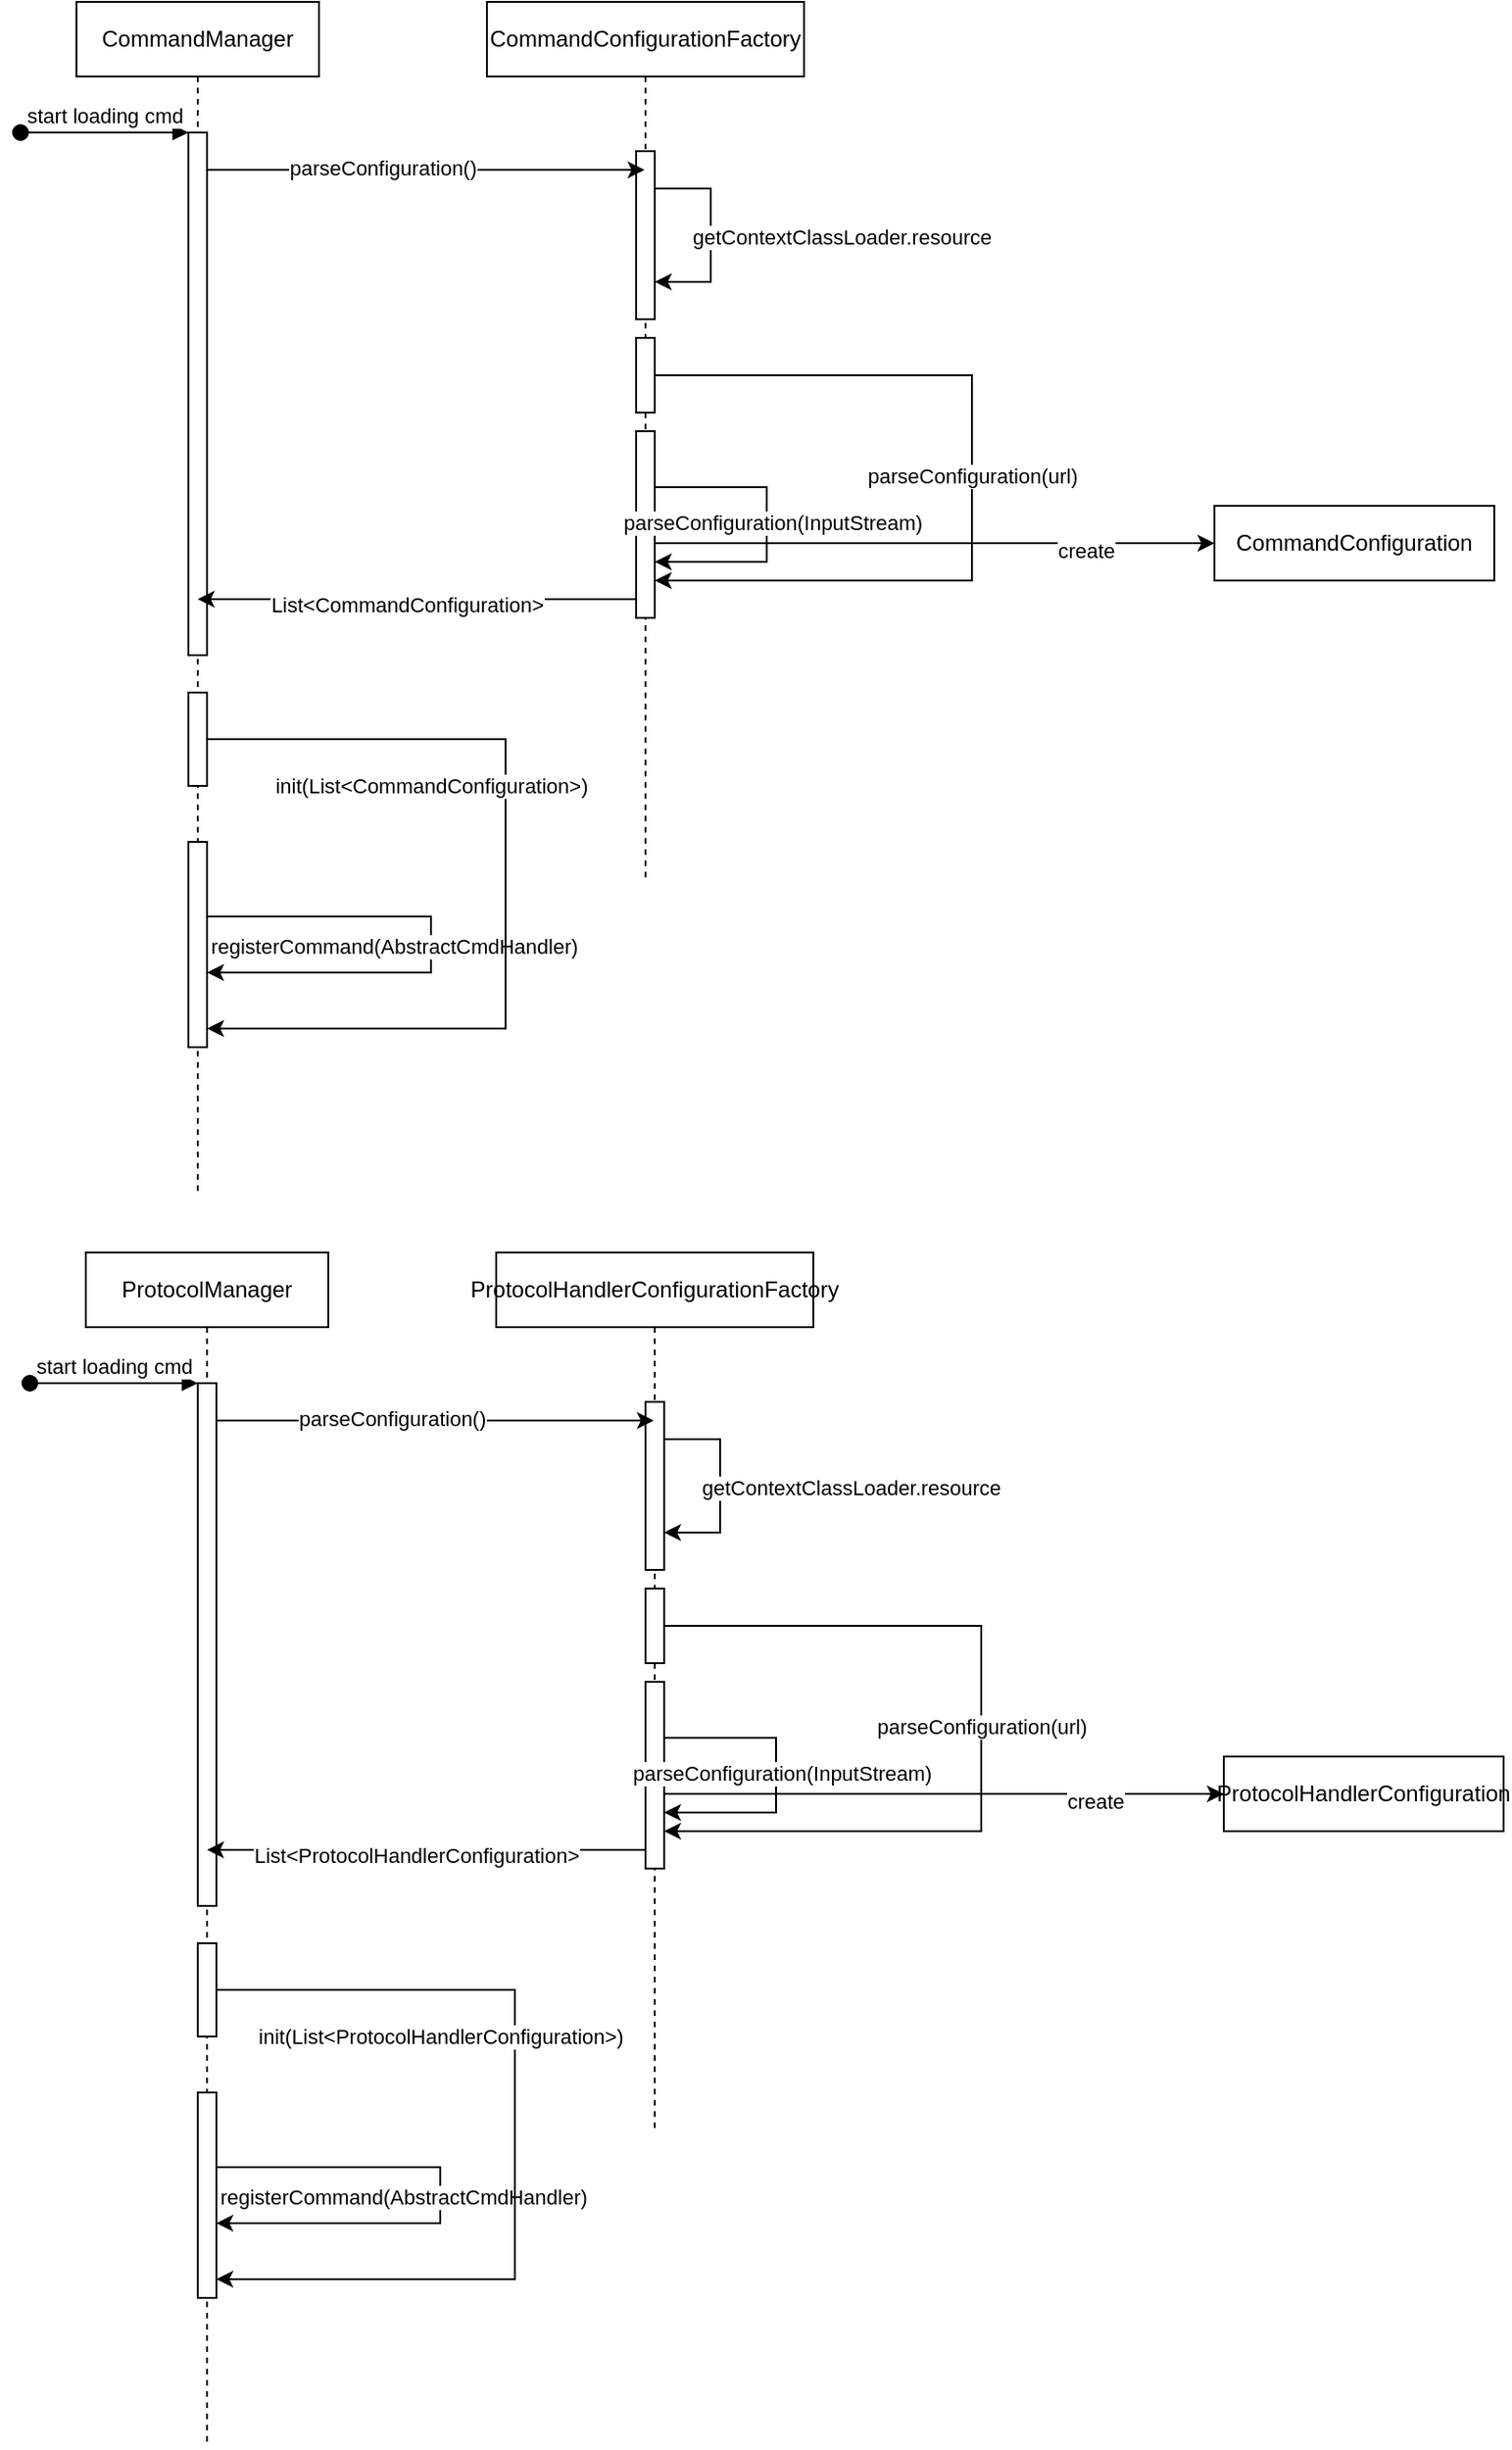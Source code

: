 <mxfile version="21.3.7" type="github">
  <diagram name="Page-1" id="2YBvvXClWsGukQMizWep">
    <mxGraphModel dx="1426" dy="750" grid="1" gridSize="10" guides="1" tooltips="1" connect="1" arrows="1" fold="1" page="1" pageScale="1" pageWidth="850" pageHeight="1100" math="0" shadow="0">
      <root>
        <mxCell id="0" />
        <mxCell id="1" parent="0" />
        <mxCell id="aM9ryv3xv72pqoxQDRHE-1" value="CommandManager" style="shape=umlLifeline;perimeter=lifelinePerimeter;whiteSpace=wrap;html=1;container=0;dropTarget=0;collapsible=0;recursiveResize=0;outlineConnect=0;portConstraint=eastwest;newEdgeStyle={&quot;edgeStyle&quot;:&quot;elbowEdgeStyle&quot;,&quot;elbow&quot;:&quot;vertical&quot;,&quot;curved&quot;:0,&quot;rounded&quot;:0};" parent="1" vertex="1">
          <mxGeometry x="40" y="40" width="130" height="640" as="geometry" />
        </mxCell>
        <mxCell id="aM9ryv3xv72pqoxQDRHE-2" value="" style="html=1;points=[];perimeter=orthogonalPerimeter;outlineConnect=0;targetShapes=umlLifeline;portConstraint=eastwest;newEdgeStyle={&quot;edgeStyle&quot;:&quot;elbowEdgeStyle&quot;,&quot;elbow&quot;:&quot;vertical&quot;,&quot;curved&quot;:0,&quot;rounded&quot;:0};" parent="aM9ryv3xv72pqoxQDRHE-1" vertex="1">
          <mxGeometry x="60" y="70" width="10" height="280" as="geometry" />
        </mxCell>
        <mxCell id="aM9ryv3xv72pqoxQDRHE-3" value="start loading cmd" style="html=1;verticalAlign=bottom;startArrow=oval;endArrow=block;startSize=8;edgeStyle=elbowEdgeStyle;elbow=vertical;curved=0;rounded=0;" parent="aM9ryv3xv72pqoxQDRHE-1" target="aM9ryv3xv72pqoxQDRHE-2" edge="1">
          <mxGeometry relative="1" as="geometry">
            <mxPoint x="-30" y="70" as="sourcePoint" />
          </mxGeometry>
        </mxCell>
        <mxCell id="XMDYfEerJd-O69-vOdZb-24" value="" style="html=1;points=[];perimeter=orthogonalPerimeter;outlineConnect=0;targetShapes=umlLifeline;portConstraint=eastwest;newEdgeStyle={&quot;edgeStyle&quot;:&quot;elbowEdgeStyle&quot;,&quot;elbow&quot;:&quot;vertical&quot;,&quot;curved&quot;:0,&quot;rounded&quot;:0};" vertex="1" parent="aM9ryv3xv72pqoxQDRHE-1">
          <mxGeometry x="60" y="370" width="10" height="50" as="geometry" />
        </mxCell>
        <mxCell id="XMDYfEerJd-O69-vOdZb-25" value="" style="html=1;points=[];perimeter=orthogonalPerimeter;outlineConnect=0;targetShapes=umlLifeline;portConstraint=eastwest;newEdgeStyle={&quot;edgeStyle&quot;:&quot;elbowEdgeStyle&quot;,&quot;elbow&quot;:&quot;vertical&quot;,&quot;curved&quot;:0,&quot;rounded&quot;:0};" vertex="1" parent="aM9ryv3xv72pqoxQDRHE-1">
          <mxGeometry x="60" y="450" width="10" height="110" as="geometry" />
        </mxCell>
        <mxCell id="XMDYfEerJd-O69-vOdZb-26" style="edgeStyle=elbowEdgeStyle;rounded=0;orthogonalLoop=1;jettySize=auto;html=1;elbow=vertical;curved=0;" edge="1" parent="aM9ryv3xv72pqoxQDRHE-1" source="XMDYfEerJd-O69-vOdZb-25" target="XMDYfEerJd-O69-vOdZb-25">
          <mxGeometry relative="1" as="geometry">
            <Array as="points">
              <mxPoint x="190" y="490" />
            </Array>
          </mxGeometry>
        </mxCell>
        <mxCell id="XMDYfEerJd-O69-vOdZb-27" value="registerCommand(AbstractCmdHandler)" style="edgeLabel;html=1;align=center;verticalAlign=middle;resizable=0;points=[];" vertex="1" connectable="0" parent="XMDYfEerJd-O69-vOdZb-26">
          <mxGeometry x="-0.02" y="-3" relative="1" as="geometry">
            <mxPoint x="-17" y="3" as="offset" />
          </mxGeometry>
        </mxCell>
        <mxCell id="XMDYfEerJd-O69-vOdZb-30" style="edgeStyle=elbowEdgeStyle;rounded=0;orthogonalLoop=1;jettySize=auto;html=1;elbow=vertical;curved=0;" edge="1" parent="aM9ryv3xv72pqoxQDRHE-1" source="XMDYfEerJd-O69-vOdZb-24" target="XMDYfEerJd-O69-vOdZb-25">
          <mxGeometry relative="1" as="geometry">
            <Array as="points">
              <mxPoint x="230" y="550" />
            </Array>
          </mxGeometry>
        </mxCell>
        <mxCell id="XMDYfEerJd-O69-vOdZb-33" value="init(List&amp;lt;CommandConfiguration&amp;gt;)" style="edgeLabel;html=1;align=center;verticalAlign=middle;resizable=0;points=[];" vertex="1" connectable="0" parent="XMDYfEerJd-O69-vOdZb-30">
          <mxGeometry x="-0.128" y="1" relative="1" as="geometry">
            <mxPoint x="-41" y="-22" as="offset" />
          </mxGeometry>
        </mxCell>
        <mxCell id="XMDYfEerJd-O69-vOdZb-1" value="CommandConfigurationFactory" style="shape=umlLifeline;perimeter=lifelinePerimeter;whiteSpace=wrap;html=1;container=0;dropTarget=0;collapsible=0;recursiveResize=0;outlineConnect=0;portConstraint=eastwest;newEdgeStyle={&quot;edgeStyle&quot;:&quot;elbowEdgeStyle&quot;,&quot;elbow&quot;:&quot;vertical&quot;,&quot;curved&quot;:0,&quot;rounded&quot;:0};" vertex="1" parent="1">
          <mxGeometry x="260" y="40" width="170" height="470" as="geometry" />
        </mxCell>
        <mxCell id="XMDYfEerJd-O69-vOdZb-6" style="edgeStyle=elbowEdgeStyle;rounded=0;orthogonalLoop=1;jettySize=auto;html=1;elbow=vertical;curved=0;" edge="1" parent="XMDYfEerJd-O69-vOdZb-1" source="XMDYfEerJd-O69-vOdZb-2" target="XMDYfEerJd-O69-vOdZb-1">
          <mxGeometry relative="1" as="geometry" />
        </mxCell>
        <mxCell id="XMDYfEerJd-O69-vOdZb-7" style="edgeStyle=elbowEdgeStyle;rounded=0;orthogonalLoop=1;jettySize=auto;html=1;elbow=vertical;curved=0;" edge="1" parent="XMDYfEerJd-O69-vOdZb-1" source="XMDYfEerJd-O69-vOdZb-2" target="XMDYfEerJd-O69-vOdZb-2">
          <mxGeometry relative="1" as="geometry">
            <mxPoint x="150" y="120" as="targetPoint" />
            <Array as="points">
              <mxPoint x="120" y="100" />
            </Array>
          </mxGeometry>
        </mxCell>
        <mxCell id="XMDYfEerJd-O69-vOdZb-10" value="getContextClassLoader.resource" style="edgeLabel;html=1;align=center;verticalAlign=middle;resizable=0;points=[];rotation=0;" vertex="1" connectable="0" parent="XMDYfEerJd-O69-vOdZb-7">
          <mxGeometry x="-0.05" y="-2" relative="1" as="geometry">
            <mxPoint x="72" y="3" as="offset" />
          </mxGeometry>
        </mxCell>
        <mxCell id="XMDYfEerJd-O69-vOdZb-9" style="edgeStyle=elbowEdgeStyle;rounded=0;orthogonalLoop=1;jettySize=auto;html=1;elbow=vertical;curved=0;" edge="1" parent="XMDYfEerJd-O69-vOdZb-1" source="XMDYfEerJd-O69-vOdZb-2" target="XMDYfEerJd-O69-vOdZb-1">
          <mxGeometry relative="1" as="geometry" />
        </mxCell>
        <mxCell id="XMDYfEerJd-O69-vOdZb-2" value="" style="html=1;points=[];perimeter=orthogonalPerimeter;outlineConnect=0;targetShapes=umlLifeline;portConstraint=eastwest;newEdgeStyle={&quot;edgeStyle&quot;:&quot;elbowEdgeStyle&quot;,&quot;elbow&quot;:&quot;vertical&quot;,&quot;curved&quot;:0,&quot;rounded&quot;:0};" vertex="1" parent="XMDYfEerJd-O69-vOdZb-1">
          <mxGeometry x="80" y="80" width="10" height="90" as="geometry" />
        </mxCell>
        <mxCell id="XMDYfEerJd-O69-vOdZb-11" value="" style="html=1;points=[];perimeter=orthogonalPerimeter;outlineConnect=0;targetShapes=umlLifeline;portConstraint=eastwest;newEdgeStyle={&quot;edgeStyle&quot;:&quot;elbowEdgeStyle&quot;,&quot;elbow&quot;:&quot;vertical&quot;,&quot;curved&quot;:0,&quot;rounded&quot;:0};" vertex="1" parent="XMDYfEerJd-O69-vOdZb-1">
          <mxGeometry x="80" y="180" width="10" height="40" as="geometry" />
        </mxCell>
        <mxCell id="XMDYfEerJd-O69-vOdZb-12" style="edgeStyle=elbowEdgeStyle;rounded=0;orthogonalLoop=1;jettySize=auto;html=1;elbow=vertical;curved=0;" edge="1" parent="XMDYfEerJd-O69-vOdZb-1" source="XMDYfEerJd-O69-vOdZb-11" target="XMDYfEerJd-O69-vOdZb-17">
          <mxGeometry relative="1" as="geometry">
            <Array as="points">
              <mxPoint x="260" y="310" />
            </Array>
          </mxGeometry>
        </mxCell>
        <mxCell id="XMDYfEerJd-O69-vOdZb-13" value="parseConfiguration(url)" style="edgeLabel;html=1;align=center;verticalAlign=middle;resizable=0;points=[];" vertex="1" connectable="0" parent="XMDYfEerJd-O69-vOdZb-12">
          <mxGeometry x="-0.01" y="-1" relative="1" as="geometry">
            <mxPoint x="1" y="1" as="offset" />
          </mxGeometry>
        </mxCell>
        <mxCell id="XMDYfEerJd-O69-vOdZb-34" style="edgeStyle=elbowEdgeStyle;rounded=0;orthogonalLoop=1;jettySize=auto;html=1;elbow=vertical;curved=0;" edge="1" parent="XMDYfEerJd-O69-vOdZb-1" source="XMDYfEerJd-O69-vOdZb-17">
          <mxGeometry relative="1" as="geometry">
            <mxPoint x="390" y="290" as="targetPoint" />
            <Array as="points">
              <mxPoint x="250" y="290" />
            </Array>
          </mxGeometry>
        </mxCell>
        <mxCell id="XMDYfEerJd-O69-vOdZb-35" value="create" style="edgeLabel;html=1;align=center;verticalAlign=middle;resizable=0;points=[];" vertex="1" connectable="0" parent="XMDYfEerJd-O69-vOdZb-34">
          <mxGeometry x="0.54" y="-4" relative="1" as="geometry">
            <mxPoint as="offset" />
          </mxGeometry>
        </mxCell>
        <mxCell id="XMDYfEerJd-O69-vOdZb-17" value="" style="html=1;points=[];perimeter=orthogonalPerimeter;outlineConnect=0;targetShapes=umlLifeline;portConstraint=eastwest;newEdgeStyle={&quot;edgeStyle&quot;:&quot;elbowEdgeStyle&quot;,&quot;elbow&quot;:&quot;vertical&quot;,&quot;curved&quot;:0,&quot;rounded&quot;:0};" vertex="1" parent="XMDYfEerJd-O69-vOdZb-1">
          <mxGeometry x="80" y="230" width="10" height="100" as="geometry" />
        </mxCell>
        <mxCell id="XMDYfEerJd-O69-vOdZb-18" style="edgeStyle=elbowEdgeStyle;rounded=0;orthogonalLoop=1;jettySize=auto;html=1;elbow=vertical;curved=0;" edge="1" parent="XMDYfEerJd-O69-vOdZb-1" source="XMDYfEerJd-O69-vOdZb-17" target="XMDYfEerJd-O69-vOdZb-17">
          <mxGeometry relative="1" as="geometry">
            <Array as="points">
              <mxPoint x="150" y="260" />
            </Array>
          </mxGeometry>
        </mxCell>
        <mxCell id="XMDYfEerJd-O69-vOdZb-19" value="parseConfiguration(InputStream)" style="edgeLabel;html=1;align=center;verticalAlign=middle;resizable=0;points=[];" vertex="1" connectable="0" parent="XMDYfEerJd-O69-vOdZb-18">
          <mxGeometry x="-0.018" y="3" relative="1" as="geometry">
            <mxPoint as="offset" />
          </mxGeometry>
        </mxCell>
        <mxCell id="XMDYfEerJd-O69-vOdZb-3" style="edgeStyle=elbowEdgeStyle;rounded=0;orthogonalLoop=1;jettySize=auto;html=1;elbow=vertical;curved=0;" edge="1" parent="1" source="aM9ryv3xv72pqoxQDRHE-2" target="XMDYfEerJd-O69-vOdZb-1">
          <mxGeometry relative="1" as="geometry">
            <Array as="points">
              <mxPoint x="220" y="130" />
            </Array>
          </mxGeometry>
        </mxCell>
        <mxCell id="XMDYfEerJd-O69-vOdZb-4" value="parseConfiguration()" style="edgeLabel;html=1;align=center;verticalAlign=middle;resizable=0;points=[];" vertex="1" connectable="0" parent="XMDYfEerJd-O69-vOdZb-3">
          <mxGeometry x="-0.198" y="1" relative="1" as="geometry">
            <mxPoint as="offset" />
          </mxGeometry>
        </mxCell>
        <mxCell id="XMDYfEerJd-O69-vOdZb-22" style="edgeStyle=elbowEdgeStyle;rounded=0;orthogonalLoop=1;jettySize=auto;html=1;elbow=vertical;curved=0;" edge="1" parent="1" source="XMDYfEerJd-O69-vOdZb-17" target="aM9ryv3xv72pqoxQDRHE-1">
          <mxGeometry relative="1" as="geometry">
            <Array as="points">
              <mxPoint x="200" y="360" />
            </Array>
          </mxGeometry>
        </mxCell>
        <mxCell id="XMDYfEerJd-O69-vOdZb-23" value="List&amp;lt;CommandConfiguration&amp;gt;" style="edgeLabel;html=1;align=center;verticalAlign=middle;resizable=0;points=[];" vertex="1" connectable="0" parent="XMDYfEerJd-O69-vOdZb-22">
          <mxGeometry x="0.053" y="3" relative="1" as="geometry">
            <mxPoint as="offset" />
          </mxGeometry>
        </mxCell>
        <mxCell id="XMDYfEerJd-O69-vOdZb-37" value="CommandConfiguration" style="rounded=0;whiteSpace=wrap;html=1;" vertex="1" parent="1">
          <mxGeometry x="650" y="310" width="150" height="40" as="geometry" />
        </mxCell>
        <mxCell id="XMDYfEerJd-O69-vOdZb-38" value="ProtocolManager" style="shape=umlLifeline;perimeter=lifelinePerimeter;whiteSpace=wrap;html=1;container=0;dropTarget=0;collapsible=0;recursiveResize=0;outlineConnect=0;portConstraint=eastwest;newEdgeStyle={&quot;edgeStyle&quot;:&quot;elbowEdgeStyle&quot;,&quot;elbow&quot;:&quot;vertical&quot;,&quot;curved&quot;:0,&quot;rounded&quot;:0};" vertex="1" parent="1">
          <mxGeometry x="45" y="710" width="130" height="640" as="geometry" />
        </mxCell>
        <mxCell id="XMDYfEerJd-O69-vOdZb-39" value="" style="html=1;points=[];perimeter=orthogonalPerimeter;outlineConnect=0;targetShapes=umlLifeline;portConstraint=eastwest;newEdgeStyle={&quot;edgeStyle&quot;:&quot;elbowEdgeStyle&quot;,&quot;elbow&quot;:&quot;vertical&quot;,&quot;curved&quot;:0,&quot;rounded&quot;:0};" vertex="1" parent="XMDYfEerJd-O69-vOdZb-38">
          <mxGeometry x="60" y="70" width="10" height="280" as="geometry" />
        </mxCell>
        <mxCell id="XMDYfEerJd-O69-vOdZb-40" value="start loading cmd" style="html=1;verticalAlign=bottom;startArrow=oval;endArrow=block;startSize=8;edgeStyle=elbowEdgeStyle;elbow=vertical;curved=0;rounded=0;" edge="1" parent="XMDYfEerJd-O69-vOdZb-38" target="XMDYfEerJd-O69-vOdZb-39">
          <mxGeometry relative="1" as="geometry">
            <mxPoint x="-30" y="70" as="sourcePoint" />
          </mxGeometry>
        </mxCell>
        <mxCell id="XMDYfEerJd-O69-vOdZb-41" value="" style="html=1;points=[];perimeter=orthogonalPerimeter;outlineConnect=0;targetShapes=umlLifeline;portConstraint=eastwest;newEdgeStyle={&quot;edgeStyle&quot;:&quot;elbowEdgeStyle&quot;,&quot;elbow&quot;:&quot;vertical&quot;,&quot;curved&quot;:0,&quot;rounded&quot;:0};" vertex="1" parent="XMDYfEerJd-O69-vOdZb-38">
          <mxGeometry x="60" y="370" width="10" height="50" as="geometry" />
        </mxCell>
        <mxCell id="XMDYfEerJd-O69-vOdZb-42" value="" style="html=1;points=[];perimeter=orthogonalPerimeter;outlineConnect=0;targetShapes=umlLifeline;portConstraint=eastwest;newEdgeStyle={&quot;edgeStyle&quot;:&quot;elbowEdgeStyle&quot;,&quot;elbow&quot;:&quot;vertical&quot;,&quot;curved&quot;:0,&quot;rounded&quot;:0};" vertex="1" parent="XMDYfEerJd-O69-vOdZb-38">
          <mxGeometry x="60" y="450" width="10" height="110" as="geometry" />
        </mxCell>
        <mxCell id="XMDYfEerJd-O69-vOdZb-43" style="edgeStyle=elbowEdgeStyle;rounded=0;orthogonalLoop=1;jettySize=auto;html=1;elbow=vertical;curved=0;" edge="1" parent="XMDYfEerJd-O69-vOdZb-38" source="XMDYfEerJd-O69-vOdZb-42" target="XMDYfEerJd-O69-vOdZb-42">
          <mxGeometry relative="1" as="geometry">
            <Array as="points">
              <mxPoint x="190" y="490" />
            </Array>
          </mxGeometry>
        </mxCell>
        <mxCell id="XMDYfEerJd-O69-vOdZb-44" value="registerCommand(AbstractCmdHandler)" style="edgeLabel;html=1;align=center;verticalAlign=middle;resizable=0;points=[];" vertex="1" connectable="0" parent="XMDYfEerJd-O69-vOdZb-43">
          <mxGeometry x="-0.02" y="-3" relative="1" as="geometry">
            <mxPoint x="-17" y="3" as="offset" />
          </mxGeometry>
        </mxCell>
        <mxCell id="XMDYfEerJd-O69-vOdZb-45" style="edgeStyle=elbowEdgeStyle;rounded=0;orthogonalLoop=1;jettySize=auto;html=1;elbow=vertical;curved=0;" edge="1" parent="XMDYfEerJd-O69-vOdZb-38" source="XMDYfEerJd-O69-vOdZb-41" target="XMDYfEerJd-O69-vOdZb-42">
          <mxGeometry relative="1" as="geometry">
            <Array as="points">
              <mxPoint x="230" y="550" />
            </Array>
          </mxGeometry>
        </mxCell>
        <mxCell id="XMDYfEerJd-O69-vOdZb-46" value="init(List&amp;lt;ProtocolHandlerConfiguration&amp;gt;)" style="edgeLabel;html=1;align=center;verticalAlign=middle;resizable=0;points=[];" vertex="1" connectable="0" parent="XMDYfEerJd-O69-vOdZb-45">
          <mxGeometry x="-0.128" y="1" relative="1" as="geometry">
            <mxPoint x="-41" y="-22" as="offset" />
          </mxGeometry>
        </mxCell>
        <mxCell id="XMDYfEerJd-O69-vOdZb-47" value="ProtocolHandlerConfigurationFactory" style="shape=umlLifeline;perimeter=lifelinePerimeter;whiteSpace=wrap;html=1;container=0;dropTarget=0;collapsible=0;recursiveResize=0;outlineConnect=0;portConstraint=eastwest;newEdgeStyle={&quot;edgeStyle&quot;:&quot;elbowEdgeStyle&quot;,&quot;elbow&quot;:&quot;vertical&quot;,&quot;curved&quot;:0,&quot;rounded&quot;:0};" vertex="1" parent="1">
          <mxGeometry x="265" y="710" width="170" height="470" as="geometry" />
        </mxCell>
        <mxCell id="XMDYfEerJd-O69-vOdZb-48" style="edgeStyle=elbowEdgeStyle;rounded=0;orthogonalLoop=1;jettySize=auto;html=1;elbow=vertical;curved=0;" edge="1" parent="XMDYfEerJd-O69-vOdZb-47" source="XMDYfEerJd-O69-vOdZb-52" target="XMDYfEerJd-O69-vOdZb-47">
          <mxGeometry relative="1" as="geometry" />
        </mxCell>
        <mxCell id="XMDYfEerJd-O69-vOdZb-49" style="edgeStyle=elbowEdgeStyle;rounded=0;orthogonalLoop=1;jettySize=auto;html=1;elbow=vertical;curved=0;" edge="1" parent="XMDYfEerJd-O69-vOdZb-47" source="XMDYfEerJd-O69-vOdZb-52" target="XMDYfEerJd-O69-vOdZb-52">
          <mxGeometry relative="1" as="geometry">
            <mxPoint x="150" y="120" as="targetPoint" />
            <Array as="points">
              <mxPoint x="120" y="100" />
            </Array>
          </mxGeometry>
        </mxCell>
        <mxCell id="XMDYfEerJd-O69-vOdZb-50" value="getContextClassLoader.resource" style="edgeLabel;html=1;align=center;verticalAlign=middle;resizable=0;points=[];rotation=0;" vertex="1" connectable="0" parent="XMDYfEerJd-O69-vOdZb-49">
          <mxGeometry x="-0.05" y="-2" relative="1" as="geometry">
            <mxPoint x="72" y="3" as="offset" />
          </mxGeometry>
        </mxCell>
        <mxCell id="XMDYfEerJd-O69-vOdZb-51" style="edgeStyle=elbowEdgeStyle;rounded=0;orthogonalLoop=1;jettySize=auto;html=1;elbow=vertical;curved=0;" edge="1" parent="XMDYfEerJd-O69-vOdZb-47" source="XMDYfEerJd-O69-vOdZb-52" target="XMDYfEerJd-O69-vOdZb-47">
          <mxGeometry relative="1" as="geometry" />
        </mxCell>
        <mxCell id="XMDYfEerJd-O69-vOdZb-52" value="" style="html=1;points=[];perimeter=orthogonalPerimeter;outlineConnect=0;targetShapes=umlLifeline;portConstraint=eastwest;newEdgeStyle={&quot;edgeStyle&quot;:&quot;elbowEdgeStyle&quot;,&quot;elbow&quot;:&quot;vertical&quot;,&quot;curved&quot;:0,&quot;rounded&quot;:0};" vertex="1" parent="XMDYfEerJd-O69-vOdZb-47">
          <mxGeometry x="80" y="80" width="10" height="90" as="geometry" />
        </mxCell>
        <mxCell id="XMDYfEerJd-O69-vOdZb-53" value="" style="html=1;points=[];perimeter=orthogonalPerimeter;outlineConnect=0;targetShapes=umlLifeline;portConstraint=eastwest;newEdgeStyle={&quot;edgeStyle&quot;:&quot;elbowEdgeStyle&quot;,&quot;elbow&quot;:&quot;vertical&quot;,&quot;curved&quot;:0,&quot;rounded&quot;:0};" vertex="1" parent="XMDYfEerJd-O69-vOdZb-47">
          <mxGeometry x="80" y="180" width="10" height="40" as="geometry" />
        </mxCell>
        <mxCell id="XMDYfEerJd-O69-vOdZb-54" style="edgeStyle=elbowEdgeStyle;rounded=0;orthogonalLoop=1;jettySize=auto;html=1;elbow=vertical;curved=0;" edge="1" parent="XMDYfEerJd-O69-vOdZb-47" source="XMDYfEerJd-O69-vOdZb-53" target="XMDYfEerJd-O69-vOdZb-58">
          <mxGeometry relative="1" as="geometry">
            <Array as="points">
              <mxPoint x="260" y="310" />
            </Array>
          </mxGeometry>
        </mxCell>
        <mxCell id="XMDYfEerJd-O69-vOdZb-55" value="parseConfiguration(url)" style="edgeLabel;html=1;align=center;verticalAlign=middle;resizable=0;points=[];" vertex="1" connectable="0" parent="XMDYfEerJd-O69-vOdZb-54">
          <mxGeometry x="-0.01" y="-1" relative="1" as="geometry">
            <mxPoint x="1" y="1" as="offset" />
          </mxGeometry>
        </mxCell>
        <mxCell id="XMDYfEerJd-O69-vOdZb-56" style="edgeStyle=elbowEdgeStyle;rounded=0;orthogonalLoop=1;jettySize=auto;html=1;elbow=vertical;curved=0;" edge="1" parent="XMDYfEerJd-O69-vOdZb-47" source="XMDYfEerJd-O69-vOdZb-58">
          <mxGeometry relative="1" as="geometry">
            <mxPoint x="390" y="290" as="targetPoint" />
            <Array as="points">
              <mxPoint x="250" y="290" />
            </Array>
          </mxGeometry>
        </mxCell>
        <mxCell id="XMDYfEerJd-O69-vOdZb-57" value="create" style="edgeLabel;html=1;align=center;verticalAlign=middle;resizable=0;points=[];" vertex="1" connectable="0" parent="XMDYfEerJd-O69-vOdZb-56">
          <mxGeometry x="0.54" y="-4" relative="1" as="geometry">
            <mxPoint as="offset" />
          </mxGeometry>
        </mxCell>
        <mxCell id="XMDYfEerJd-O69-vOdZb-58" value="" style="html=1;points=[];perimeter=orthogonalPerimeter;outlineConnect=0;targetShapes=umlLifeline;portConstraint=eastwest;newEdgeStyle={&quot;edgeStyle&quot;:&quot;elbowEdgeStyle&quot;,&quot;elbow&quot;:&quot;vertical&quot;,&quot;curved&quot;:0,&quot;rounded&quot;:0};" vertex="1" parent="XMDYfEerJd-O69-vOdZb-47">
          <mxGeometry x="80" y="230" width="10" height="100" as="geometry" />
        </mxCell>
        <mxCell id="XMDYfEerJd-O69-vOdZb-59" style="edgeStyle=elbowEdgeStyle;rounded=0;orthogonalLoop=1;jettySize=auto;html=1;elbow=vertical;curved=0;" edge="1" parent="XMDYfEerJd-O69-vOdZb-47" source="XMDYfEerJd-O69-vOdZb-58" target="XMDYfEerJd-O69-vOdZb-58">
          <mxGeometry relative="1" as="geometry">
            <Array as="points">
              <mxPoint x="150" y="260" />
            </Array>
          </mxGeometry>
        </mxCell>
        <mxCell id="XMDYfEerJd-O69-vOdZb-60" value="parseConfiguration(InputStream)" style="edgeLabel;html=1;align=center;verticalAlign=middle;resizable=0;points=[];" vertex="1" connectable="0" parent="XMDYfEerJd-O69-vOdZb-59">
          <mxGeometry x="-0.018" y="3" relative="1" as="geometry">
            <mxPoint as="offset" />
          </mxGeometry>
        </mxCell>
        <mxCell id="XMDYfEerJd-O69-vOdZb-61" style="edgeStyle=elbowEdgeStyle;rounded=0;orthogonalLoop=1;jettySize=auto;html=1;elbow=vertical;curved=0;" edge="1" parent="1" source="XMDYfEerJd-O69-vOdZb-39" target="XMDYfEerJd-O69-vOdZb-47">
          <mxGeometry relative="1" as="geometry">
            <Array as="points">
              <mxPoint x="225" y="800" />
            </Array>
          </mxGeometry>
        </mxCell>
        <mxCell id="XMDYfEerJd-O69-vOdZb-62" value="parseConfiguration()" style="edgeLabel;html=1;align=center;verticalAlign=middle;resizable=0;points=[];" vertex="1" connectable="0" parent="XMDYfEerJd-O69-vOdZb-61">
          <mxGeometry x="-0.198" y="1" relative="1" as="geometry">
            <mxPoint as="offset" />
          </mxGeometry>
        </mxCell>
        <mxCell id="XMDYfEerJd-O69-vOdZb-63" style="edgeStyle=elbowEdgeStyle;rounded=0;orthogonalLoop=1;jettySize=auto;html=1;elbow=vertical;curved=0;" edge="1" parent="1" source="XMDYfEerJd-O69-vOdZb-58" target="XMDYfEerJd-O69-vOdZb-38">
          <mxGeometry relative="1" as="geometry">
            <Array as="points">
              <mxPoint x="205" y="1030" />
            </Array>
          </mxGeometry>
        </mxCell>
        <mxCell id="XMDYfEerJd-O69-vOdZb-64" value="List&amp;lt;ProtocolHandlerConfiguration&amp;gt;" style="edgeLabel;html=1;align=center;verticalAlign=middle;resizable=0;points=[];" vertex="1" connectable="0" parent="XMDYfEerJd-O69-vOdZb-63">
          <mxGeometry x="0.053" y="3" relative="1" as="geometry">
            <mxPoint as="offset" />
          </mxGeometry>
        </mxCell>
        <mxCell id="XMDYfEerJd-O69-vOdZb-65" value="ProtocolHandlerConfiguration" style="rounded=0;whiteSpace=wrap;html=1;" vertex="1" parent="1">
          <mxGeometry x="655" y="980" width="150" height="40" as="geometry" />
        </mxCell>
      </root>
    </mxGraphModel>
  </diagram>
</mxfile>
